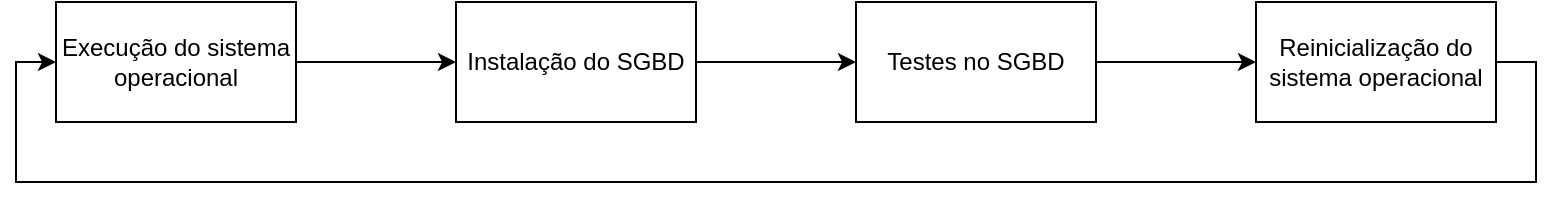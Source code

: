 <mxfile version="21.8.2" type="device">
  <diagram name="Página-1" id="aMIDOdvV_AoupJTi8Lph">
    <mxGraphModel dx="989" dy="498" grid="1" gridSize="10" guides="1" tooltips="1" connect="1" arrows="1" fold="1" page="1" pageScale="1" pageWidth="827" pageHeight="1169" math="0" shadow="0">
      <root>
        <mxCell id="0" />
        <mxCell id="1" parent="0" />
        <mxCell id="EGCWVqeS-pnvccIFfHf2-6" style="edgeStyle=orthogonalEdgeStyle;rounded=0;orthogonalLoop=1;jettySize=auto;html=1;" edge="1" parent="1" source="EGCWVqeS-pnvccIFfHf2-2" target="EGCWVqeS-pnvccIFfHf2-5">
          <mxGeometry relative="1" as="geometry" />
        </mxCell>
        <mxCell id="EGCWVqeS-pnvccIFfHf2-2" value="Instalação do SGBD" style="rounded=0;whiteSpace=wrap;html=1;fillColor=none;" vertex="1" parent="1">
          <mxGeometry x="280" y="280" width="120" height="60" as="geometry" />
        </mxCell>
        <mxCell id="EGCWVqeS-pnvccIFfHf2-4" style="edgeStyle=orthogonalEdgeStyle;rounded=0;orthogonalLoop=1;jettySize=auto;html=1;" edge="1" parent="1" source="EGCWVqeS-pnvccIFfHf2-3" target="EGCWVqeS-pnvccIFfHf2-2">
          <mxGeometry relative="1" as="geometry" />
        </mxCell>
        <mxCell id="EGCWVqeS-pnvccIFfHf2-3" value="Execução do sistema operacional" style="rounded=0;whiteSpace=wrap;html=1;fillColor=none;" vertex="1" parent="1">
          <mxGeometry x="80" y="280" width="120" height="60" as="geometry" />
        </mxCell>
        <mxCell id="EGCWVqeS-pnvccIFfHf2-8" style="edgeStyle=orthogonalEdgeStyle;rounded=0;orthogonalLoop=1;jettySize=auto;html=1;exitX=1;exitY=0.5;exitDx=0;exitDy=0;" edge="1" parent="1" source="EGCWVqeS-pnvccIFfHf2-5" target="EGCWVqeS-pnvccIFfHf2-7">
          <mxGeometry relative="1" as="geometry" />
        </mxCell>
        <mxCell id="EGCWVqeS-pnvccIFfHf2-5" value="Testes no SGBD" style="rounded=0;whiteSpace=wrap;html=1;fillColor=none;" vertex="1" parent="1">
          <mxGeometry x="480" y="280" width="120" height="60" as="geometry" />
        </mxCell>
        <mxCell id="EGCWVqeS-pnvccIFfHf2-9" style="edgeStyle=orthogonalEdgeStyle;rounded=0;orthogonalLoop=1;jettySize=auto;html=1;entryX=0;entryY=0.5;entryDx=0;entryDy=0;exitX=1;exitY=0.5;exitDx=0;exitDy=0;" edge="1" parent="1" source="EGCWVqeS-pnvccIFfHf2-7" target="EGCWVqeS-pnvccIFfHf2-3">
          <mxGeometry relative="1" as="geometry">
            <Array as="points">
              <mxPoint x="820" y="310" />
              <mxPoint x="820" y="370" />
              <mxPoint x="60" y="370" />
              <mxPoint x="60" y="310" />
            </Array>
          </mxGeometry>
        </mxCell>
        <mxCell id="EGCWVqeS-pnvccIFfHf2-7" value="Reinicialização do sistema operacional" style="rounded=0;whiteSpace=wrap;html=1;fillColor=none;" vertex="1" parent="1">
          <mxGeometry x="680" y="280" width="120" height="60" as="geometry" />
        </mxCell>
      </root>
    </mxGraphModel>
  </diagram>
</mxfile>

